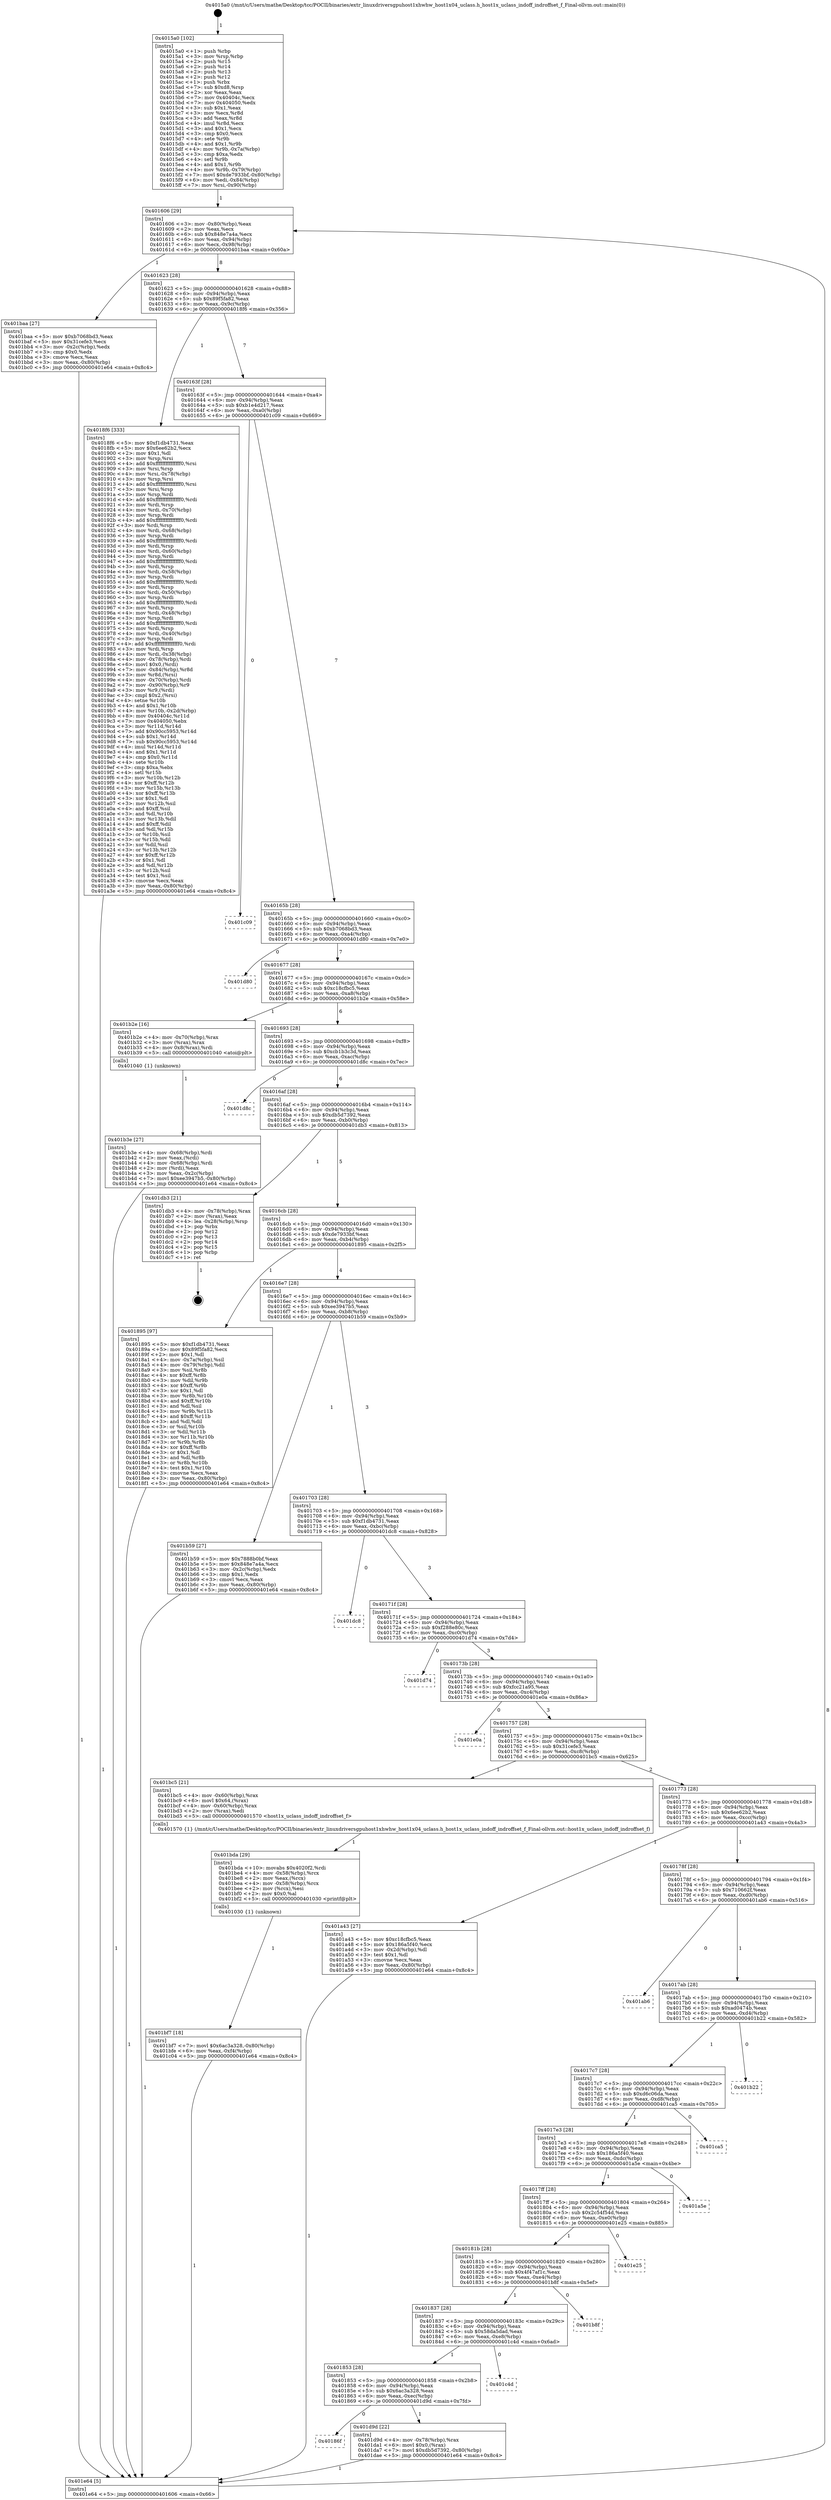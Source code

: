 digraph "0x4015a0" {
  label = "0x4015a0 (/mnt/c/Users/mathe/Desktop/tcc/POCII/binaries/extr_linuxdriversgpuhost1xhwhw_host1x04_uclass.h_host1x_uclass_indoff_indroffset_f_Final-ollvm.out::main(0))"
  labelloc = "t"
  node[shape=record]

  Entry [label="",width=0.3,height=0.3,shape=circle,fillcolor=black,style=filled]
  "0x401606" [label="{
     0x401606 [29]\l
     | [instrs]\l
     &nbsp;&nbsp;0x401606 \<+3\>: mov -0x80(%rbp),%eax\l
     &nbsp;&nbsp;0x401609 \<+2\>: mov %eax,%ecx\l
     &nbsp;&nbsp;0x40160b \<+6\>: sub $0x848e7a4a,%ecx\l
     &nbsp;&nbsp;0x401611 \<+6\>: mov %eax,-0x94(%rbp)\l
     &nbsp;&nbsp;0x401617 \<+6\>: mov %ecx,-0x98(%rbp)\l
     &nbsp;&nbsp;0x40161d \<+6\>: je 0000000000401baa \<main+0x60a\>\l
  }"]
  "0x401baa" [label="{
     0x401baa [27]\l
     | [instrs]\l
     &nbsp;&nbsp;0x401baa \<+5\>: mov $0xb7068bd3,%eax\l
     &nbsp;&nbsp;0x401baf \<+5\>: mov $0x31cefe3,%ecx\l
     &nbsp;&nbsp;0x401bb4 \<+3\>: mov -0x2c(%rbp),%edx\l
     &nbsp;&nbsp;0x401bb7 \<+3\>: cmp $0x0,%edx\l
     &nbsp;&nbsp;0x401bba \<+3\>: cmove %ecx,%eax\l
     &nbsp;&nbsp;0x401bbd \<+3\>: mov %eax,-0x80(%rbp)\l
     &nbsp;&nbsp;0x401bc0 \<+5\>: jmp 0000000000401e64 \<main+0x8c4\>\l
  }"]
  "0x401623" [label="{
     0x401623 [28]\l
     | [instrs]\l
     &nbsp;&nbsp;0x401623 \<+5\>: jmp 0000000000401628 \<main+0x88\>\l
     &nbsp;&nbsp;0x401628 \<+6\>: mov -0x94(%rbp),%eax\l
     &nbsp;&nbsp;0x40162e \<+5\>: sub $0x89f5fa82,%eax\l
     &nbsp;&nbsp;0x401633 \<+6\>: mov %eax,-0x9c(%rbp)\l
     &nbsp;&nbsp;0x401639 \<+6\>: je 00000000004018f6 \<main+0x356\>\l
  }"]
  Exit [label="",width=0.3,height=0.3,shape=circle,fillcolor=black,style=filled,peripheries=2]
  "0x4018f6" [label="{
     0x4018f6 [333]\l
     | [instrs]\l
     &nbsp;&nbsp;0x4018f6 \<+5\>: mov $0xf1db4731,%eax\l
     &nbsp;&nbsp;0x4018fb \<+5\>: mov $0x6ee62b2,%ecx\l
     &nbsp;&nbsp;0x401900 \<+2\>: mov $0x1,%dl\l
     &nbsp;&nbsp;0x401902 \<+3\>: mov %rsp,%rsi\l
     &nbsp;&nbsp;0x401905 \<+4\>: add $0xfffffffffffffff0,%rsi\l
     &nbsp;&nbsp;0x401909 \<+3\>: mov %rsi,%rsp\l
     &nbsp;&nbsp;0x40190c \<+4\>: mov %rsi,-0x78(%rbp)\l
     &nbsp;&nbsp;0x401910 \<+3\>: mov %rsp,%rsi\l
     &nbsp;&nbsp;0x401913 \<+4\>: add $0xfffffffffffffff0,%rsi\l
     &nbsp;&nbsp;0x401917 \<+3\>: mov %rsi,%rsp\l
     &nbsp;&nbsp;0x40191a \<+3\>: mov %rsp,%rdi\l
     &nbsp;&nbsp;0x40191d \<+4\>: add $0xfffffffffffffff0,%rdi\l
     &nbsp;&nbsp;0x401921 \<+3\>: mov %rdi,%rsp\l
     &nbsp;&nbsp;0x401924 \<+4\>: mov %rdi,-0x70(%rbp)\l
     &nbsp;&nbsp;0x401928 \<+3\>: mov %rsp,%rdi\l
     &nbsp;&nbsp;0x40192b \<+4\>: add $0xfffffffffffffff0,%rdi\l
     &nbsp;&nbsp;0x40192f \<+3\>: mov %rdi,%rsp\l
     &nbsp;&nbsp;0x401932 \<+4\>: mov %rdi,-0x68(%rbp)\l
     &nbsp;&nbsp;0x401936 \<+3\>: mov %rsp,%rdi\l
     &nbsp;&nbsp;0x401939 \<+4\>: add $0xfffffffffffffff0,%rdi\l
     &nbsp;&nbsp;0x40193d \<+3\>: mov %rdi,%rsp\l
     &nbsp;&nbsp;0x401940 \<+4\>: mov %rdi,-0x60(%rbp)\l
     &nbsp;&nbsp;0x401944 \<+3\>: mov %rsp,%rdi\l
     &nbsp;&nbsp;0x401947 \<+4\>: add $0xfffffffffffffff0,%rdi\l
     &nbsp;&nbsp;0x40194b \<+3\>: mov %rdi,%rsp\l
     &nbsp;&nbsp;0x40194e \<+4\>: mov %rdi,-0x58(%rbp)\l
     &nbsp;&nbsp;0x401952 \<+3\>: mov %rsp,%rdi\l
     &nbsp;&nbsp;0x401955 \<+4\>: add $0xfffffffffffffff0,%rdi\l
     &nbsp;&nbsp;0x401959 \<+3\>: mov %rdi,%rsp\l
     &nbsp;&nbsp;0x40195c \<+4\>: mov %rdi,-0x50(%rbp)\l
     &nbsp;&nbsp;0x401960 \<+3\>: mov %rsp,%rdi\l
     &nbsp;&nbsp;0x401963 \<+4\>: add $0xfffffffffffffff0,%rdi\l
     &nbsp;&nbsp;0x401967 \<+3\>: mov %rdi,%rsp\l
     &nbsp;&nbsp;0x40196a \<+4\>: mov %rdi,-0x48(%rbp)\l
     &nbsp;&nbsp;0x40196e \<+3\>: mov %rsp,%rdi\l
     &nbsp;&nbsp;0x401971 \<+4\>: add $0xfffffffffffffff0,%rdi\l
     &nbsp;&nbsp;0x401975 \<+3\>: mov %rdi,%rsp\l
     &nbsp;&nbsp;0x401978 \<+4\>: mov %rdi,-0x40(%rbp)\l
     &nbsp;&nbsp;0x40197c \<+3\>: mov %rsp,%rdi\l
     &nbsp;&nbsp;0x40197f \<+4\>: add $0xfffffffffffffff0,%rdi\l
     &nbsp;&nbsp;0x401983 \<+3\>: mov %rdi,%rsp\l
     &nbsp;&nbsp;0x401986 \<+4\>: mov %rdi,-0x38(%rbp)\l
     &nbsp;&nbsp;0x40198a \<+4\>: mov -0x78(%rbp),%rdi\l
     &nbsp;&nbsp;0x40198e \<+6\>: movl $0x0,(%rdi)\l
     &nbsp;&nbsp;0x401994 \<+7\>: mov -0x84(%rbp),%r8d\l
     &nbsp;&nbsp;0x40199b \<+3\>: mov %r8d,(%rsi)\l
     &nbsp;&nbsp;0x40199e \<+4\>: mov -0x70(%rbp),%rdi\l
     &nbsp;&nbsp;0x4019a2 \<+7\>: mov -0x90(%rbp),%r9\l
     &nbsp;&nbsp;0x4019a9 \<+3\>: mov %r9,(%rdi)\l
     &nbsp;&nbsp;0x4019ac \<+3\>: cmpl $0x2,(%rsi)\l
     &nbsp;&nbsp;0x4019af \<+4\>: setne %r10b\l
     &nbsp;&nbsp;0x4019b3 \<+4\>: and $0x1,%r10b\l
     &nbsp;&nbsp;0x4019b7 \<+4\>: mov %r10b,-0x2d(%rbp)\l
     &nbsp;&nbsp;0x4019bb \<+8\>: mov 0x40404c,%r11d\l
     &nbsp;&nbsp;0x4019c3 \<+7\>: mov 0x404050,%ebx\l
     &nbsp;&nbsp;0x4019ca \<+3\>: mov %r11d,%r14d\l
     &nbsp;&nbsp;0x4019cd \<+7\>: add $0x90cc5953,%r14d\l
     &nbsp;&nbsp;0x4019d4 \<+4\>: sub $0x1,%r14d\l
     &nbsp;&nbsp;0x4019d8 \<+7\>: sub $0x90cc5953,%r14d\l
     &nbsp;&nbsp;0x4019df \<+4\>: imul %r14d,%r11d\l
     &nbsp;&nbsp;0x4019e3 \<+4\>: and $0x1,%r11d\l
     &nbsp;&nbsp;0x4019e7 \<+4\>: cmp $0x0,%r11d\l
     &nbsp;&nbsp;0x4019eb \<+4\>: sete %r10b\l
     &nbsp;&nbsp;0x4019ef \<+3\>: cmp $0xa,%ebx\l
     &nbsp;&nbsp;0x4019f2 \<+4\>: setl %r15b\l
     &nbsp;&nbsp;0x4019f6 \<+3\>: mov %r10b,%r12b\l
     &nbsp;&nbsp;0x4019f9 \<+4\>: xor $0xff,%r12b\l
     &nbsp;&nbsp;0x4019fd \<+3\>: mov %r15b,%r13b\l
     &nbsp;&nbsp;0x401a00 \<+4\>: xor $0xff,%r13b\l
     &nbsp;&nbsp;0x401a04 \<+3\>: xor $0x1,%dl\l
     &nbsp;&nbsp;0x401a07 \<+3\>: mov %r12b,%sil\l
     &nbsp;&nbsp;0x401a0a \<+4\>: and $0xff,%sil\l
     &nbsp;&nbsp;0x401a0e \<+3\>: and %dl,%r10b\l
     &nbsp;&nbsp;0x401a11 \<+3\>: mov %r13b,%dil\l
     &nbsp;&nbsp;0x401a14 \<+4\>: and $0xff,%dil\l
     &nbsp;&nbsp;0x401a18 \<+3\>: and %dl,%r15b\l
     &nbsp;&nbsp;0x401a1b \<+3\>: or %r10b,%sil\l
     &nbsp;&nbsp;0x401a1e \<+3\>: or %r15b,%dil\l
     &nbsp;&nbsp;0x401a21 \<+3\>: xor %dil,%sil\l
     &nbsp;&nbsp;0x401a24 \<+3\>: or %r13b,%r12b\l
     &nbsp;&nbsp;0x401a27 \<+4\>: xor $0xff,%r12b\l
     &nbsp;&nbsp;0x401a2b \<+3\>: or $0x1,%dl\l
     &nbsp;&nbsp;0x401a2e \<+3\>: and %dl,%r12b\l
     &nbsp;&nbsp;0x401a31 \<+3\>: or %r12b,%sil\l
     &nbsp;&nbsp;0x401a34 \<+4\>: test $0x1,%sil\l
     &nbsp;&nbsp;0x401a38 \<+3\>: cmovne %ecx,%eax\l
     &nbsp;&nbsp;0x401a3b \<+3\>: mov %eax,-0x80(%rbp)\l
     &nbsp;&nbsp;0x401a3e \<+5\>: jmp 0000000000401e64 \<main+0x8c4\>\l
  }"]
  "0x40163f" [label="{
     0x40163f [28]\l
     | [instrs]\l
     &nbsp;&nbsp;0x40163f \<+5\>: jmp 0000000000401644 \<main+0xa4\>\l
     &nbsp;&nbsp;0x401644 \<+6\>: mov -0x94(%rbp),%eax\l
     &nbsp;&nbsp;0x40164a \<+5\>: sub $0xb1e4d217,%eax\l
     &nbsp;&nbsp;0x40164f \<+6\>: mov %eax,-0xa0(%rbp)\l
     &nbsp;&nbsp;0x401655 \<+6\>: je 0000000000401c09 \<main+0x669\>\l
  }"]
  "0x40186f" [label="{
     0x40186f\l
  }", style=dashed]
  "0x401c09" [label="{
     0x401c09\l
  }", style=dashed]
  "0x40165b" [label="{
     0x40165b [28]\l
     | [instrs]\l
     &nbsp;&nbsp;0x40165b \<+5\>: jmp 0000000000401660 \<main+0xc0\>\l
     &nbsp;&nbsp;0x401660 \<+6\>: mov -0x94(%rbp),%eax\l
     &nbsp;&nbsp;0x401666 \<+5\>: sub $0xb7068bd3,%eax\l
     &nbsp;&nbsp;0x40166b \<+6\>: mov %eax,-0xa4(%rbp)\l
     &nbsp;&nbsp;0x401671 \<+6\>: je 0000000000401d80 \<main+0x7e0\>\l
  }"]
  "0x401d9d" [label="{
     0x401d9d [22]\l
     | [instrs]\l
     &nbsp;&nbsp;0x401d9d \<+4\>: mov -0x78(%rbp),%rax\l
     &nbsp;&nbsp;0x401da1 \<+6\>: movl $0x0,(%rax)\l
     &nbsp;&nbsp;0x401da7 \<+7\>: movl $0xdb5d7392,-0x80(%rbp)\l
     &nbsp;&nbsp;0x401dae \<+5\>: jmp 0000000000401e64 \<main+0x8c4\>\l
  }"]
  "0x401d80" [label="{
     0x401d80\l
  }", style=dashed]
  "0x401677" [label="{
     0x401677 [28]\l
     | [instrs]\l
     &nbsp;&nbsp;0x401677 \<+5\>: jmp 000000000040167c \<main+0xdc\>\l
     &nbsp;&nbsp;0x40167c \<+6\>: mov -0x94(%rbp),%eax\l
     &nbsp;&nbsp;0x401682 \<+5\>: sub $0xc18cfbc5,%eax\l
     &nbsp;&nbsp;0x401687 \<+6\>: mov %eax,-0xa8(%rbp)\l
     &nbsp;&nbsp;0x40168d \<+6\>: je 0000000000401b2e \<main+0x58e\>\l
  }"]
  "0x401853" [label="{
     0x401853 [28]\l
     | [instrs]\l
     &nbsp;&nbsp;0x401853 \<+5\>: jmp 0000000000401858 \<main+0x2b8\>\l
     &nbsp;&nbsp;0x401858 \<+6\>: mov -0x94(%rbp),%eax\l
     &nbsp;&nbsp;0x40185e \<+5\>: sub $0x6ac3a328,%eax\l
     &nbsp;&nbsp;0x401863 \<+6\>: mov %eax,-0xec(%rbp)\l
     &nbsp;&nbsp;0x401869 \<+6\>: je 0000000000401d9d \<main+0x7fd\>\l
  }"]
  "0x401b2e" [label="{
     0x401b2e [16]\l
     | [instrs]\l
     &nbsp;&nbsp;0x401b2e \<+4\>: mov -0x70(%rbp),%rax\l
     &nbsp;&nbsp;0x401b32 \<+3\>: mov (%rax),%rax\l
     &nbsp;&nbsp;0x401b35 \<+4\>: mov 0x8(%rax),%rdi\l
     &nbsp;&nbsp;0x401b39 \<+5\>: call 0000000000401040 \<atoi@plt\>\l
     | [calls]\l
     &nbsp;&nbsp;0x401040 \{1\} (unknown)\l
  }"]
  "0x401693" [label="{
     0x401693 [28]\l
     | [instrs]\l
     &nbsp;&nbsp;0x401693 \<+5\>: jmp 0000000000401698 \<main+0xf8\>\l
     &nbsp;&nbsp;0x401698 \<+6\>: mov -0x94(%rbp),%eax\l
     &nbsp;&nbsp;0x40169e \<+5\>: sub $0xcb1b3c3d,%eax\l
     &nbsp;&nbsp;0x4016a3 \<+6\>: mov %eax,-0xac(%rbp)\l
     &nbsp;&nbsp;0x4016a9 \<+6\>: je 0000000000401d8c \<main+0x7ec\>\l
  }"]
  "0x401c4d" [label="{
     0x401c4d\l
  }", style=dashed]
  "0x401d8c" [label="{
     0x401d8c\l
  }", style=dashed]
  "0x4016af" [label="{
     0x4016af [28]\l
     | [instrs]\l
     &nbsp;&nbsp;0x4016af \<+5\>: jmp 00000000004016b4 \<main+0x114\>\l
     &nbsp;&nbsp;0x4016b4 \<+6\>: mov -0x94(%rbp),%eax\l
     &nbsp;&nbsp;0x4016ba \<+5\>: sub $0xdb5d7392,%eax\l
     &nbsp;&nbsp;0x4016bf \<+6\>: mov %eax,-0xb0(%rbp)\l
     &nbsp;&nbsp;0x4016c5 \<+6\>: je 0000000000401db3 \<main+0x813\>\l
  }"]
  "0x401837" [label="{
     0x401837 [28]\l
     | [instrs]\l
     &nbsp;&nbsp;0x401837 \<+5\>: jmp 000000000040183c \<main+0x29c\>\l
     &nbsp;&nbsp;0x40183c \<+6\>: mov -0x94(%rbp),%eax\l
     &nbsp;&nbsp;0x401842 \<+5\>: sub $0x58da5dad,%eax\l
     &nbsp;&nbsp;0x401847 \<+6\>: mov %eax,-0xe8(%rbp)\l
     &nbsp;&nbsp;0x40184d \<+6\>: je 0000000000401c4d \<main+0x6ad\>\l
  }"]
  "0x401db3" [label="{
     0x401db3 [21]\l
     | [instrs]\l
     &nbsp;&nbsp;0x401db3 \<+4\>: mov -0x78(%rbp),%rax\l
     &nbsp;&nbsp;0x401db7 \<+2\>: mov (%rax),%eax\l
     &nbsp;&nbsp;0x401db9 \<+4\>: lea -0x28(%rbp),%rsp\l
     &nbsp;&nbsp;0x401dbd \<+1\>: pop %rbx\l
     &nbsp;&nbsp;0x401dbe \<+2\>: pop %r12\l
     &nbsp;&nbsp;0x401dc0 \<+2\>: pop %r13\l
     &nbsp;&nbsp;0x401dc2 \<+2\>: pop %r14\l
     &nbsp;&nbsp;0x401dc4 \<+2\>: pop %r15\l
     &nbsp;&nbsp;0x401dc6 \<+1\>: pop %rbp\l
     &nbsp;&nbsp;0x401dc7 \<+1\>: ret\l
  }"]
  "0x4016cb" [label="{
     0x4016cb [28]\l
     | [instrs]\l
     &nbsp;&nbsp;0x4016cb \<+5\>: jmp 00000000004016d0 \<main+0x130\>\l
     &nbsp;&nbsp;0x4016d0 \<+6\>: mov -0x94(%rbp),%eax\l
     &nbsp;&nbsp;0x4016d6 \<+5\>: sub $0xde7933bf,%eax\l
     &nbsp;&nbsp;0x4016db \<+6\>: mov %eax,-0xb4(%rbp)\l
     &nbsp;&nbsp;0x4016e1 \<+6\>: je 0000000000401895 \<main+0x2f5\>\l
  }"]
  "0x401b8f" [label="{
     0x401b8f\l
  }", style=dashed]
  "0x401895" [label="{
     0x401895 [97]\l
     | [instrs]\l
     &nbsp;&nbsp;0x401895 \<+5\>: mov $0xf1db4731,%eax\l
     &nbsp;&nbsp;0x40189a \<+5\>: mov $0x89f5fa82,%ecx\l
     &nbsp;&nbsp;0x40189f \<+2\>: mov $0x1,%dl\l
     &nbsp;&nbsp;0x4018a1 \<+4\>: mov -0x7a(%rbp),%sil\l
     &nbsp;&nbsp;0x4018a5 \<+4\>: mov -0x79(%rbp),%dil\l
     &nbsp;&nbsp;0x4018a9 \<+3\>: mov %sil,%r8b\l
     &nbsp;&nbsp;0x4018ac \<+4\>: xor $0xff,%r8b\l
     &nbsp;&nbsp;0x4018b0 \<+3\>: mov %dil,%r9b\l
     &nbsp;&nbsp;0x4018b3 \<+4\>: xor $0xff,%r9b\l
     &nbsp;&nbsp;0x4018b7 \<+3\>: xor $0x1,%dl\l
     &nbsp;&nbsp;0x4018ba \<+3\>: mov %r8b,%r10b\l
     &nbsp;&nbsp;0x4018bd \<+4\>: and $0xff,%r10b\l
     &nbsp;&nbsp;0x4018c1 \<+3\>: and %dl,%sil\l
     &nbsp;&nbsp;0x4018c4 \<+3\>: mov %r9b,%r11b\l
     &nbsp;&nbsp;0x4018c7 \<+4\>: and $0xff,%r11b\l
     &nbsp;&nbsp;0x4018cb \<+3\>: and %dl,%dil\l
     &nbsp;&nbsp;0x4018ce \<+3\>: or %sil,%r10b\l
     &nbsp;&nbsp;0x4018d1 \<+3\>: or %dil,%r11b\l
     &nbsp;&nbsp;0x4018d4 \<+3\>: xor %r11b,%r10b\l
     &nbsp;&nbsp;0x4018d7 \<+3\>: or %r9b,%r8b\l
     &nbsp;&nbsp;0x4018da \<+4\>: xor $0xff,%r8b\l
     &nbsp;&nbsp;0x4018de \<+3\>: or $0x1,%dl\l
     &nbsp;&nbsp;0x4018e1 \<+3\>: and %dl,%r8b\l
     &nbsp;&nbsp;0x4018e4 \<+3\>: or %r8b,%r10b\l
     &nbsp;&nbsp;0x4018e7 \<+4\>: test $0x1,%r10b\l
     &nbsp;&nbsp;0x4018eb \<+3\>: cmovne %ecx,%eax\l
     &nbsp;&nbsp;0x4018ee \<+3\>: mov %eax,-0x80(%rbp)\l
     &nbsp;&nbsp;0x4018f1 \<+5\>: jmp 0000000000401e64 \<main+0x8c4\>\l
  }"]
  "0x4016e7" [label="{
     0x4016e7 [28]\l
     | [instrs]\l
     &nbsp;&nbsp;0x4016e7 \<+5\>: jmp 00000000004016ec \<main+0x14c\>\l
     &nbsp;&nbsp;0x4016ec \<+6\>: mov -0x94(%rbp),%eax\l
     &nbsp;&nbsp;0x4016f2 \<+5\>: sub $0xee3947b5,%eax\l
     &nbsp;&nbsp;0x4016f7 \<+6\>: mov %eax,-0xb8(%rbp)\l
     &nbsp;&nbsp;0x4016fd \<+6\>: je 0000000000401b59 \<main+0x5b9\>\l
  }"]
  "0x401e64" [label="{
     0x401e64 [5]\l
     | [instrs]\l
     &nbsp;&nbsp;0x401e64 \<+5\>: jmp 0000000000401606 \<main+0x66\>\l
  }"]
  "0x4015a0" [label="{
     0x4015a0 [102]\l
     | [instrs]\l
     &nbsp;&nbsp;0x4015a0 \<+1\>: push %rbp\l
     &nbsp;&nbsp;0x4015a1 \<+3\>: mov %rsp,%rbp\l
     &nbsp;&nbsp;0x4015a4 \<+2\>: push %r15\l
     &nbsp;&nbsp;0x4015a6 \<+2\>: push %r14\l
     &nbsp;&nbsp;0x4015a8 \<+2\>: push %r13\l
     &nbsp;&nbsp;0x4015aa \<+2\>: push %r12\l
     &nbsp;&nbsp;0x4015ac \<+1\>: push %rbx\l
     &nbsp;&nbsp;0x4015ad \<+7\>: sub $0xd8,%rsp\l
     &nbsp;&nbsp;0x4015b4 \<+2\>: xor %eax,%eax\l
     &nbsp;&nbsp;0x4015b6 \<+7\>: mov 0x40404c,%ecx\l
     &nbsp;&nbsp;0x4015bd \<+7\>: mov 0x404050,%edx\l
     &nbsp;&nbsp;0x4015c4 \<+3\>: sub $0x1,%eax\l
     &nbsp;&nbsp;0x4015c7 \<+3\>: mov %ecx,%r8d\l
     &nbsp;&nbsp;0x4015ca \<+3\>: add %eax,%r8d\l
     &nbsp;&nbsp;0x4015cd \<+4\>: imul %r8d,%ecx\l
     &nbsp;&nbsp;0x4015d1 \<+3\>: and $0x1,%ecx\l
     &nbsp;&nbsp;0x4015d4 \<+3\>: cmp $0x0,%ecx\l
     &nbsp;&nbsp;0x4015d7 \<+4\>: sete %r9b\l
     &nbsp;&nbsp;0x4015db \<+4\>: and $0x1,%r9b\l
     &nbsp;&nbsp;0x4015df \<+4\>: mov %r9b,-0x7a(%rbp)\l
     &nbsp;&nbsp;0x4015e3 \<+3\>: cmp $0xa,%edx\l
     &nbsp;&nbsp;0x4015e6 \<+4\>: setl %r9b\l
     &nbsp;&nbsp;0x4015ea \<+4\>: and $0x1,%r9b\l
     &nbsp;&nbsp;0x4015ee \<+4\>: mov %r9b,-0x79(%rbp)\l
     &nbsp;&nbsp;0x4015f2 \<+7\>: movl $0xde7933bf,-0x80(%rbp)\l
     &nbsp;&nbsp;0x4015f9 \<+6\>: mov %edi,-0x84(%rbp)\l
     &nbsp;&nbsp;0x4015ff \<+7\>: mov %rsi,-0x90(%rbp)\l
  }"]
  "0x40181b" [label="{
     0x40181b [28]\l
     | [instrs]\l
     &nbsp;&nbsp;0x40181b \<+5\>: jmp 0000000000401820 \<main+0x280\>\l
     &nbsp;&nbsp;0x401820 \<+6\>: mov -0x94(%rbp),%eax\l
     &nbsp;&nbsp;0x401826 \<+5\>: sub $0x4f47af1c,%eax\l
     &nbsp;&nbsp;0x40182b \<+6\>: mov %eax,-0xe4(%rbp)\l
     &nbsp;&nbsp;0x401831 \<+6\>: je 0000000000401b8f \<main+0x5ef\>\l
  }"]
  "0x401e25" [label="{
     0x401e25\l
  }", style=dashed]
  "0x401b59" [label="{
     0x401b59 [27]\l
     | [instrs]\l
     &nbsp;&nbsp;0x401b59 \<+5\>: mov $0x7888b0bf,%eax\l
     &nbsp;&nbsp;0x401b5e \<+5\>: mov $0x848e7a4a,%ecx\l
     &nbsp;&nbsp;0x401b63 \<+3\>: mov -0x2c(%rbp),%edx\l
     &nbsp;&nbsp;0x401b66 \<+3\>: cmp $0x1,%edx\l
     &nbsp;&nbsp;0x401b69 \<+3\>: cmovl %ecx,%eax\l
     &nbsp;&nbsp;0x401b6c \<+3\>: mov %eax,-0x80(%rbp)\l
     &nbsp;&nbsp;0x401b6f \<+5\>: jmp 0000000000401e64 \<main+0x8c4\>\l
  }"]
  "0x401703" [label="{
     0x401703 [28]\l
     | [instrs]\l
     &nbsp;&nbsp;0x401703 \<+5\>: jmp 0000000000401708 \<main+0x168\>\l
     &nbsp;&nbsp;0x401708 \<+6\>: mov -0x94(%rbp),%eax\l
     &nbsp;&nbsp;0x40170e \<+5\>: sub $0xf1db4731,%eax\l
     &nbsp;&nbsp;0x401713 \<+6\>: mov %eax,-0xbc(%rbp)\l
     &nbsp;&nbsp;0x401719 \<+6\>: je 0000000000401dc8 \<main+0x828\>\l
  }"]
  "0x4017ff" [label="{
     0x4017ff [28]\l
     | [instrs]\l
     &nbsp;&nbsp;0x4017ff \<+5\>: jmp 0000000000401804 \<main+0x264\>\l
     &nbsp;&nbsp;0x401804 \<+6\>: mov -0x94(%rbp),%eax\l
     &nbsp;&nbsp;0x40180a \<+5\>: sub $0x2c54f54d,%eax\l
     &nbsp;&nbsp;0x40180f \<+6\>: mov %eax,-0xe0(%rbp)\l
     &nbsp;&nbsp;0x401815 \<+6\>: je 0000000000401e25 \<main+0x885\>\l
  }"]
  "0x401dc8" [label="{
     0x401dc8\l
  }", style=dashed]
  "0x40171f" [label="{
     0x40171f [28]\l
     | [instrs]\l
     &nbsp;&nbsp;0x40171f \<+5\>: jmp 0000000000401724 \<main+0x184\>\l
     &nbsp;&nbsp;0x401724 \<+6\>: mov -0x94(%rbp),%eax\l
     &nbsp;&nbsp;0x40172a \<+5\>: sub $0xf288e80c,%eax\l
     &nbsp;&nbsp;0x40172f \<+6\>: mov %eax,-0xc0(%rbp)\l
     &nbsp;&nbsp;0x401735 \<+6\>: je 0000000000401d74 \<main+0x7d4\>\l
  }"]
  "0x401a5e" [label="{
     0x401a5e\l
  }", style=dashed]
  "0x401d74" [label="{
     0x401d74\l
  }", style=dashed]
  "0x40173b" [label="{
     0x40173b [28]\l
     | [instrs]\l
     &nbsp;&nbsp;0x40173b \<+5\>: jmp 0000000000401740 \<main+0x1a0\>\l
     &nbsp;&nbsp;0x401740 \<+6\>: mov -0x94(%rbp),%eax\l
     &nbsp;&nbsp;0x401746 \<+5\>: sub $0xfcc21a95,%eax\l
     &nbsp;&nbsp;0x40174b \<+6\>: mov %eax,-0xc4(%rbp)\l
     &nbsp;&nbsp;0x401751 \<+6\>: je 0000000000401e0a \<main+0x86a\>\l
  }"]
  "0x4017e3" [label="{
     0x4017e3 [28]\l
     | [instrs]\l
     &nbsp;&nbsp;0x4017e3 \<+5\>: jmp 00000000004017e8 \<main+0x248\>\l
     &nbsp;&nbsp;0x4017e8 \<+6\>: mov -0x94(%rbp),%eax\l
     &nbsp;&nbsp;0x4017ee \<+5\>: sub $0x186a5f40,%eax\l
     &nbsp;&nbsp;0x4017f3 \<+6\>: mov %eax,-0xdc(%rbp)\l
     &nbsp;&nbsp;0x4017f9 \<+6\>: je 0000000000401a5e \<main+0x4be\>\l
  }"]
  "0x401e0a" [label="{
     0x401e0a\l
  }", style=dashed]
  "0x401757" [label="{
     0x401757 [28]\l
     | [instrs]\l
     &nbsp;&nbsp;0x401757 \<+5\>: jmp 000000000040175c \<main+0x1bc\>\l
     &nbsp;&nbsp;0x40175c \<+6\>: mov -0x94(%rbp),%eax\l
     &nbsp;&nbsp;0x401762 \<+5\>: sub $0x31cefe3,%eax\l
     &nbsp;&nbsp;0x401767 \<+6\>: mov %eax,-0xc8(%rbp)\l
     &nbsp;&nbsp;0x40176d \<+6\>: je 0000000000401bc5 \<main+0x625\>\l
  }"]
  "0x401ca5" [label="{
     0x401ca5\l
  }", style=dashed]
  "0x401bc5" [label="{
     0x401bc5 [21]\l
     | [instrs]\l
     &nbsp;&nbsp;0x401bc5 \<+4\>: mov -0x60(%rbp),%rax\l
     &nbsp;&nbsp;0x401bc9 \<+6\>: movl $0x64,(%rax)\l
     &nbsp;&nbsp;0x401bcf \<+4\>: mov -0x60(%rbp),%rax\l
     &nbsp;&nbsp;0x401bd3 \<+2\>: mov (%rax),%edi\l
     &nbsp;&nbsp;0x401bd5 \<+5\>: call 0000000000401570 \<host1x_uclass_indoff_indroffset_f\>\l
     | [calls]\l
     &nbsp;&nbsp;0x401570 \{1\} (/mnt/c/Users/mathe/Desktop/tcc/POCII/binaries/extr_linuxdriversgpuhost1xhwhw_host1x04_uclass.h_host1x_uclass_indoff_indroffset_f_Final-ollvm.out::host1x_uclass_indoff_indroffset_f)\l
  }"]
  "0x401773" [label="{
     0x401773 [28]\l
     | [instrs]\l
     &nbsp;&nbsp;0x401773 \<+5\>: jmp 0000000000401778 \<main+0x1d8\>\l
     &nbsp;&nbsp;0x401778 \<+6\>: mov -0x94(%rbp),%eax\l
     &nbsp;&nbsp;0x40177e \<+5\>: sub $0x6ee62b2,%eax\l
     &nbsp;&nbsp;0x401783 \<+6\>: mov %eax,-0xcc(%rbp)\l
     &nbsp;&nbsp;0x401789 \<+6\>: je 0000000000401a43 \<main+0x4a3\>\l
  }"]
  "0x4017c7" [label="{
     0x4017c7 [28]\l
     | [instrs]\l
     &nbsp;&nbsp;0x4017c7 \<+5\>: jmp 00000000004017cc \<main+0x22c\>\l
     &nbsp;&nbsp;0x4017cc \<+6\>: mov -0x94(%rbp),%eax\l
     &nbsp;&nbsp;0x4017d2 \<+5\>: sub $0xd6c06da,%eax\l
     &nbsp;&nbsp;0x4017d7 \<+6\>: mov %eax,-0xd8(%rbp)\l
     &nbsp;&nbsp;0x4017dd \<+6\>: je 0000000000401ca5 \<main+0x705\>\l
  }"]
  "0x401a43" [label="{
     0x401a43 [27]\l
     | [instrs]\l
     &nbsp;&nbsp;0x401a43 \<+5\>: mov $0xc18cfbc5,%eax\l
     &nbsp;&nbsp;0x401a48 \<+5\>: mov $0x186a5f40,%ecx\l
     &nbsp;&nbsp;0x401a4d \<+3\>: mov -0x2d(%rbp),%dl\l
     &nbsp;&nbsp;0x401a50 \<+3\>: test $0x1,%dl\l
     &nbsp;&nbsp;0x401a53 \<+3\>: cmovne %ecx,%eax\l
     &nbsp;&nbsp;0x401a56 \<+3\>: mov %eax,-0x80(%rbp)\l
     &nbsp;&nbsp;0x401a59 \<+5\>: jmp 0000000000401e64 \<main+0x8c4\>\l
  }"]
  "0x40178f" [label="{
     0x40178f [28]\l
     | [instrs]\l
     &nbsp;&nbsp;0x40178f \<+5\>: jmp 0000000000401794 \<main+0x1f4\>\l
     &nbsp;&nbsp;0x401794 \<+6\>: mov -0x94(%rbp),%eax\l
     &nbsp;&nbsp;0x40179a \<+5\>: sub $0x710662f,%eax\l
     &nbsp;&nbsp;0x40179f \<+6\>: mov %eax,-0xd0(%rbp)\l
     &nbsp;&nbsp;0x4017a5 \<+6\>: je 0000000000401ab6 \<main+0x516\>\l
  }"]
  "0x401b3e" [label="{
     0x401b3e [27]\l
     | [instrs]\l
     &nbsp;&nbsp;0x401b3e \<+4\>: mov -0x68(%rbp),%rdi\l
     &nbsp;&nbsp;0x401b42 \<+2\>: mov %eax,(%rdi)\l
     &nbsp;&nbsp;0x401b44 \<+4\>: mov -0x68(%rbp),%rdi\l
     &nbsp;&nbsp;0x401b48 \<+2\>: mov (%rdi),%eax\l
     &nbsp;&nbsp;0x401b4a \<+3\>: mov %eax,-0x2c(%rbp)\l
     &nbsp;&nbsp;0x401b4d \<+7\>: movl $0xee3947b5,-0x80(%rbp)\l
     &nbsp;&nbsp;0x401b54 \<+5\>: jmp 0000000000401e64 \<main+0x8c4\>\l
  }"]
  "0x401bda" [label="{
     0x401bda [29]\l
     | [instrs]\l
     &nbsp;&nbsp;0x401bda \<+10\>: movabs $0x4020f2,%rdi\l
     &nbsp;&nbsp;0x401be4 \<+4\>: mov -0x58(%rbp),%rcx\l
     &nbsp;&nbsp;0x401be8 \<+2\>: mov %eax,(%rcx)\l
     &nbsp;&nbsp;0x401bea \<+4\>: mov -0x58(%rbp),%rcx\l
     &nbsp;&nbsp;0x401bee \<+2\>: mov (%rcx),%esi\l
     &nbsp;&nbsp;0x401bf0 \<+2\>: mov $0x0,%al\l
     &nbsp;&nbsp;0x401bf2 \<+5\>: call 0000000000401030 \<printf@plt\>\l
     | [calls]\l
     &nbsp;&nbsp;0x401030 \{1\} (unknown)\l
  }"]
  "0x401bf7" [label="{
     0x401bf7 [18]\l
     | [instrs]\l
     &nbsp;&nbsp;0x401bf7 \<+7\>: movl $0x6ac3a328,-0x80(%rbp)\l
     &nbsp;&nbsp;0x401bfe \<+6\>: mov %eax,-0xf4(%rbp)\l
     &nbsp;&nbsp;0x401c04 \<+5\>: jmp 0000000000401e64 \<main+0x8c4\>\l
  }"]
  "0x401b22" [label="{
     0x401b22\l
  }", style=dashed]
  "0x401ab6" [label="{
     0x401ab6\l
  }", style=dashed]
  "0x4017ab" [label="{
     0x4017ab [28]\l
     | [instrs]\l
     &nbsp;&nbsp;0x4017ab \<+5\>: jmp 00000000004017b0 \<main+0x210\>\l
     &nbsp;&nbsp;0x4017b0 \<+6\>: mov -0x94(%rbp),%eax\l
     &nbsp;&nbsp;0x4017b6 \<+5\>: sub $0xad0474b,%eax\l
     &nbsp;&nbsp;0x4017bb \<+6\>: mov %eax,-0xd4(%rbp)\l
     &nbsp;&nbsp;0x4017c1 \<+6\>: je 0000000000401b22 \<main+0x582\>\l
  }"]
  Entry -> "0x4015a0" [label=" 1"]
  "0x401606" -> "0x401baa" [label=" 1"]
  "0x401606" -> "0x401623" [label=" 8"]
  "0x401db3" -> Exit [label=" 1"]
  "0x401623" -> "0x4018f6" [label=" 1"]
  "0x401623" -> "0x40163f" [label=" 7"]
  "0x401d9d" -> "0x401e64" [label=" 1"]
  "0x40163f" -> "0x401c09" [label=" 0"]
  "0x40163f" -> "0x40165b" [label=" 7"]
  "0x401853" -> "0x40186f" [label=" 0"]
  "0x40165b" -> "0x401d80" [label=" 0"]
  "0x40165b" -> "0x401677" [label=" 7"]
  "0x401853" -> "0x401d9d" [label=" 1"]
  "0x401677" -> "0x401b2e" [label=" 1"]
  "0x401677" -> "0x401693" [label=" 6"]
  "0x401837" -> "0x401853" [label=" 1"]
  "0x401693" -> "0x401d8c" [label=" 0"]
  "0x401693" -> "0x4016af" [label=" 6"]
  "0x401837" -> "0x401c4d" [label=" 0"]
  "0x4016af" -> "0x401db3" [label=" 1"]
  "0x4016af" -> "0x4016cb" [label=" 5"]
  "0x40181b" -> "0x401837" [label=" 1"]
  "0x4016cb" -> "0x401895" [label=" 1"]
  "0x4016cb" -> "0x4016e7" [label=" 4"]
  "0x401895" -> "0x401e64" [label=" 1"]
  "0x4015a0" -> "0x401606" [label=" 1"]
  "0x401e64" -> "0x401606" [label=" 8"]
  "0x40181b" -> "0x401b8f" [label=" 0"]
  "0x4018f6" -> "0x401e64" [label=" 1"]
  "0x4017ff" -> "0x40181b" [label=" 1"]
  "0x4016e7" -> "0x401b59" [label=" 1"]
  "0x4016e7" -> "0x401703" [label=" 3"]
  "0x4017ff" -> "0x401e25" [label=" 0"]
  "0x401703" -> "0x401dc8" [label=" 0"]
  "0x401703" -> "0x40171f" [label=" 3"]
  "0x4017e3" -> "0x4017ff" [label=" 1"]
  "0x40171f" -> "0x401d74" [label=" 0"]
  "0x40171f" -> "0x40173b" [label=" 3"]
  "0x4017e3" -> "0x401a5e" [label=" 0"]
  "0x40173b" -> "0x401e0a" [label=" 0"]
  "0x40173b" -> "0x401757" [label=" 3"]
  "0x4017c7" -> "0x4017e3" [label=" 1"]
  "0x401757" -> "0x401bc5" [label=" 1"]
  "0x401757" -> "0x401773" [label=" 2"]
  "0x4017c7" -> "0x401ca5" [label=" 0"]
  "0x401773" -> "0x401a43" [label=" 1"]
  "0x401773" -> "0x40178f" [label=" 1"]
  "0x401a43" -> "0x401e64" [label=" 1"]
  "0x401b2e" -> "0x401b3e" [label=" 1"]
  "0x401b3e" -> "0x401e64" [label=" 1"]
  "0x401b59" -> "0x401e64" [label=" 1"]
  "0x401baa" -> "0x401e64" [label=" 1"]
  "0x401bc5" -> "0x401bda" [label=" 1"]
  "0x401bda" -> "0x401bf7" [label=" 1"]
  "0x401bf7" -> "0x401e64" [label=" 1"]
  "0x4017ab" -> "0x4017c7" [label=" 1"]
  "0x40178f" -> "0x401ab6" [label=" 0"]
  "0x40178f" -> "0x4017ab" [label=" 1"]
  "0x4017ab" -> "0x401b22" [label=" 0"]
}

